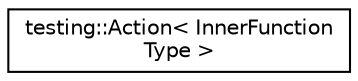 digraph "Graphical Class Hierarchy"
{
  edge [fontname="Helvetica",fontsize="10",labelfontname="Helvetica",labelfontsize="10"];
  node [fontname="Helvetica",fontsize="10",shape=record];
  rankdir="LR";
  Node1 [label="testing::Action\< InnerFunction\lType \>",height=0.2,width=0.4,color="black", fillcolor="white", style="filled",URL="$classtesting_1_1_action.html"];
}
